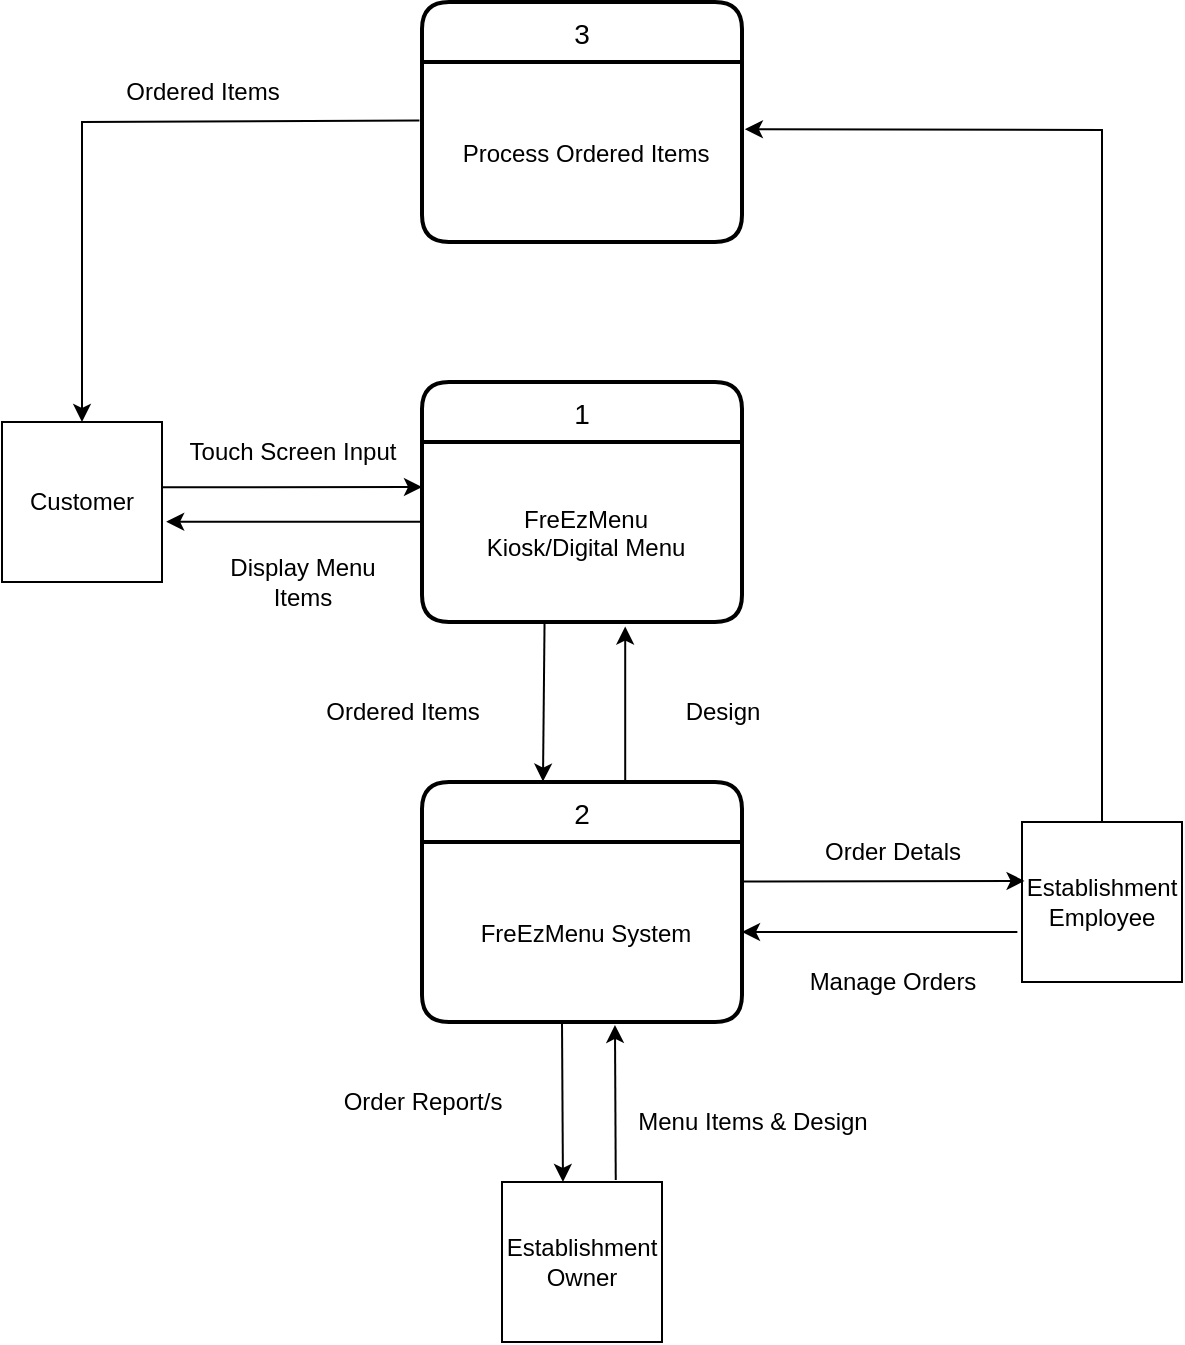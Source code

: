 <mxfile>
    <diagram id="mwzHj2hY8jrmvItp0jpS" name="Page-1">
        <mxGraphModel dx="820" dy="939" grid="1" gridSize="10" guides="1" tooltips="1" connect="1" arrows="1" fold="1" page="1" pageScale="1" pageWidth="850" pageHeight="1100" math="0" shadow="0">
            <root>
                <mxCell id="0"/>
                <mxCell id="1" parent="0"/>
                <mxCell id="4" value="Customer" style="whiteSpace=wrap;html=1;aspect=fixed;" vertex="1" parent="1">
                    <mxGeometry x="120" y="350" width="80" height="80" as="geometry"/>
                </mxCell>
                <mxCell id="5" value="Establishment&lt;br&gt;Employee" style="whiteSpace=wrap;html=1;aspect=fixed;" vertex="1" parent="1">
                    <mxGeometry x="630" y="550" width="80" height="80" as="geometry"/>
                </mxCell>
                <mxCell id="6" value="Establishment&lt;br&gt;Owner" style="whiteSpace=wrap;html=1;aspect=fixed;" vertex="1" parent="1">
                    <mxGeometry x="370" y="730" width="80" height="80" as="geometry"/>
                </mxCell>
                <mxCell id="7" value="1" style="swimlane;childLayout=stackLayout;horizontal=1;startSize=30;horizontalStack=0;rounded=1;fontSize=14;fontStyle=0;strokeWidth=2;resizeParent=0;resizeLast=1;shadow=0;dashed=0;align=center;" vertex="1" parent="1">
                    <mxGeometry x="330" y="330" width="160" height="120" as="geometry"/>
                </mxCell>
                <mxCell id="8" value="FreEzMenu&#10;Kiosk/Digital Menu" style="align=center;strokeColor=none;fillColor=none;spacingLeft=4;fontSize=12;verticalAlign=middle;resizable=0;rotatable=0;part=1;" vertex="1" parent="7">
                    <mxGeometry y="30" width="160" height="90" as="geometry"/>
                </mxCell>
                <mxCell id="11" value="2" style="swimlane;childLayout=stackLayout;horizontal=1;startSize=30;horizontalStack=0;rounded=1;fontSize=14;fontStyle=0;strokeWidth=2;resizeParent=0;resizeLast=1;shadow=0;dashed=0;align=center;" vertex="1" parent="1">
                    <mxGeometry x="330" y="530" width="160" height="120" as="geometry"/>
                </mxCell>
                <mxCell id="12" value="FreEzMenu System" style="align=center;strokeColor=none;fillColor=none;spacingLeft=4;fontSize=12;verticalAlign=middle;resizable=0;rotatable=0;part=1;" vertex="1" parent="11">
                    <mxGeometry y="30" width="160" height="90" as="geometry"/>
                </mxCell>
                <mxCell id="14" value="" style="endArrow=classic;html=1;exitX=1.001;exitY=0.408;exitDx=0;exitDy=0;entryX=0;entryY=0.25;entryDx=0;entryDy=0;exitPerimeter=0;" edge="1" parent="1" source="4" target="8">
                    <mxGeometry width="50" height="50" relative="1" as="geometry">
                        <mxPoint x="240" y="389.8" as="sourcePoint"/>
                        <mxPoint x="330" y="389.8" as="targetPoint"/>
                    </mxGeometry>
                </mxCell>
                <mxCell id="15" value="" style="endArrow=classic;html=1;entryX=1.026;entryY=0.623;entryDx=0;entryDy=0;entryPerimeter=0;exitX=0;exitY=0.443;exitDx=0;exitDy=0;exitPerimeter=0;" edge="1" parent="1" source="8" target="4">
                    <mxGeometry width="50" height="50" relative="1" as="geometry">
                        <mxPoint x="240" y="460" as="sourcePoint"/>
                        <mxPoint x="290" y="410" as="targetPoint"/>
                    </mxGeometry>
                </mxCell>
                <mxCell id="18" value="" style="endArrow=classic;html=1;entryX=0.635;entryY=1.025;entryDx=0;entryDy=0;entryPerimeter=0;exitX=0.635;exitY=0;exitDx=0;exitDy=0;exitPerimeter=0;" edge="1" parent="1" source="11" target="8">
                    <mxGeometry width="50" height="50" relative="1" as="geometry">
                        <mxPoint x="410" y="530" as="sourcePoint"/>
                        <mxPoint x="460" y="480" as="targetPoint"/>
                    </mxGeometry>
                </mxCell>
                <mxCell id="19" value="" style="endArrow=classic;html=1;entryX=0.378;entryY=-0.002;entryDx=0;entryDy=0;entryPerimeter=0;exitX=0.383;exitY=0.993;exitDx=0;exitDy=0;exitPerimeter=0;" edge="1" parent="1" source="8" target="11">
                    <mxGeometry width="50" height="50" relative="1" as="geometry">
                        <mxPoint x="390" y="520" as="sourcePoint"/>
                        <mxPoint x="390" y="450" as="targetPoint"/>
                    </mxGeometry>
                </mxCell>
                <mxCell id="20" value="" style="endArrow=classic;html=1;exitX=1;exitY=0.22;exitDx=0;exitDy=0;exitPerimeter=0;entryX=0.016;entryY=0.368;entryDx=0;entryDy=0;entryPerimeter=0;" edge="1" parent="1" source="12" target="5">
                    <mxGeometry width="50" height="50" relative="1" as="geometry">
                        <mxPoint x="520" y="630" as="sourcePoint"/>
                        <mxPoint x="570" y="580" as="targetPoint"/>
                    </mxGeometry>
                </mxCell>
                <mxCell id="21" value="" style="endArrow=classic;html=1;exitX=-0.029;exitY=0.688;exitDx=0;exitDy=0;exitPerimeter=0;entryX=1;entryY=0.5;entryDx=0;entryDy=0;" edge="1" parent="1" source="5" target="12">
                    <mxGeometry width="50" height="50" relative="1" as="geometry">
                        <mxPoint x="530" y="610.0" as="sourcePoint"/>
                        <mxPoint x="610" y="610.2" as="targetPoint"/>
                    </mxGeometry>
                </mxCell>
                <mxCell id="22" value="" style="endArrow=classic;html=1;entryX=0.603;entryY=1.016;entryDx=0;entryDy=0;entryPerimeter=0;exitX=0.711;exitY=-0.012;exitDx=0;exitDy=0;exitPerimeter=0;" edge="1" parent="1" source="6" target="12">
                    <mxGeometry width="50" height="50" relative="1" as="geometry">
                        <mxPoint x="425" y="730" as="sourcePoint"/>
                        <mxPoint x="475" y="680" as="targetPoint"/>
                    </mxGeometry>
                </mxCell>
                <mxCell id="23" value="" style="endArrow=classic;html=1;entryX=0.378;entryY=-0.002;entryDx=0;entryDy=0;entryPerimeter=0;" edge="1" parent="1">
                    <mxGeometry width="50" height="50" relative="1" as="geometry">
                        <mxPoint x="400" y="650" as="sourcePoint"/>
                        <mxPoint x="400.48" y="730" as="targetPoint"/>
                    </mxGeometry>
                </mxCell>
                <mxCell id="25" value="3" style="swimlane;childLayout=stackLayout;horizontal=1;startSize=30;horizontalStack=0;rounded=1;fontSize=14;fontStyle=0;strokeWidth=2;resizeParent=0;resizeLast=1;shadow=0;dashed=0;align=center;" vertex="1" parent="1">
                    <mxGeometry x="330" y="140" width="160" height="120" as="geometry"/>
                </mxCell>
                <mxCell id="26" value="Process Ordered Items" style="align=center;strokeColor=none;fillColor=none;spacingLeft=4;fontSize=12;verticalAlign=middle;resizable=0;rotatable=0;part=1;" vertex="1" parent="25">
                    <mxGeometry y="30" width="160" height="90" as="geometry"/>
                </mxCell>
                <mxCell id="27" value="" style="endArrow=classic;html=1;entryX=1.009;entryY=0.373;entryDx=0;entryDy=0;entryPerimeter=0;rounded=0;exitX=0.5;exitY=0;exitDx=0;exitDy=0;" edge="1" parent="1" source="5" target="26">
                    <mxGeometry width="50" height="50" relative="1" as="geometry">
                        <mxPoint x="610" y="550" as="sourcePoint"/>
                        <mxPoint x="660" y="500" as="targetPoint"/>
                        <Array as="points">
                            <mxPoint x="670" y="204"/>
                        </Array>
                    </mxGeometry>
                </mxCell>
                <mxCell id="28" value="" style="endArrow=classic;html=1;rounded=0;entryX=0.5;entryY=0;entryDx=0;entryDy=0;exitX=-0.008;exitY=0.325;exitDx=0;exitDy=0;exitPerimeter=0;" edge="1" parent="1" source="26" target="4">
                    <mxGeometry width="50" height="50" relative="1" as="geometry">
                        <mxPoint x="270" y="320" as="sourcePoint"/>
                        <mxPoint x="320" y="270" as="targetPoint"/>
                        <Array as="points">
                            <mxPoint x="160" y="200"/>
                        </Array>
                    </mxGeometry>
                </mxCell>
                <mxCell id="29" value="Ordered Items" style="text;html=1;align=center;verticalAlign=middle;resizable=0;points=[];autosize=1;strokeColor=none;fillColor=none;" vertex="1" parent="1">
                    <mxGeometry x="170" y="170" width="100" height="30" as="geometry"/>
                </mxCell>
                <mxCell id="30" value="Touch Screen Input" style="text;html=1;align=center;verticalAlign=middle;resizable=0;points=[];autosize=1;strokeColor=none;fillColor=none;" vertex="1" parent="1">
                    <mxGeometry x="200" y="350" width="130" height="30" as="geometry"/>
                </mxCell>
                <mxCell id="31" value="Display Menu&lt;br&gt;Items" style="text;html=1;align=center;verticalAlign=middle;resizable=0;points=[];autosize=1;strokeColor=none;fillColor=none;" vertex="1" parent="1">
                    <mxGeometry x="220" y="410" width="100" height="40" as="geometry"/>
                </mxCell>
                <mxCell id="32" value="Ordered Items" style="text;html=1;align=center;verticalAlign=middle;resizable=0;points=[];autosize=1;strokeColor=none;fillColor=none;" vertex="1" parent="1">
                    <mxGeometry x="270" y="480" width="100" height="30" as="geometry"/>
                </mxCell>
                <mxCell id="33" value="Design" style="text;html=1;align=center;verticalAlign=middle;resizable=0;points=[];autosize=1;strokeColor=none;fillColor=none;" vertex="1" parent="1">
                    <mxGeometry x="450" y="480" width="60" height="30" as="geometry"/>
                </mxCell>
                <mxCell id="34" value="Order Report/s" style="text;html=1;align=center;verticalAlign=middle;resizable=0;points=[];autosize=1;strokeColor=none;fillColor=none;" vertex="1" parent="1">
                    <mxGeometry x="280" y="675" width="100" height="30" as="geometry"/>
                </mxCell>
                <mxCell id="35" value="Menu Items &amp;amp; Design" style="text;html=1;align=center;verticalAlign=middle;resizable=0;points=[];autosize=1;strokeColor=none;fillColor=none;" vertex="1" parent="1">
                    <mxGeometry x="425" y="685" width="140" height="30" as="geometry"/>
                </mxCell>
                <mxCell id="36" value="Order Detals" style="text;html=1;align=center;verticalAlign=middle;resizable=0;points=[];autosize=1;strokeColor=none;fillColor=none;" vertex="1" parent="1">
                    <mxGeometry x="520" y="550" width="90" height="30" as="geometry"/>
                </mxCell>
                <mxCell id="37" value="Manage Orders" style="text;html=1;align=center;verticalAlign=middle;resizable=0;points=[];autosize=1;strokeColor=none;fillColor=none;" vertex="1" parent="1">
                    <mxGeometry x="510" y="615" width="110" height="30" as="geometry"/>
                </mxCell>
            </root>
        </mxGraphModel>
    </diagram>
</mxfile>